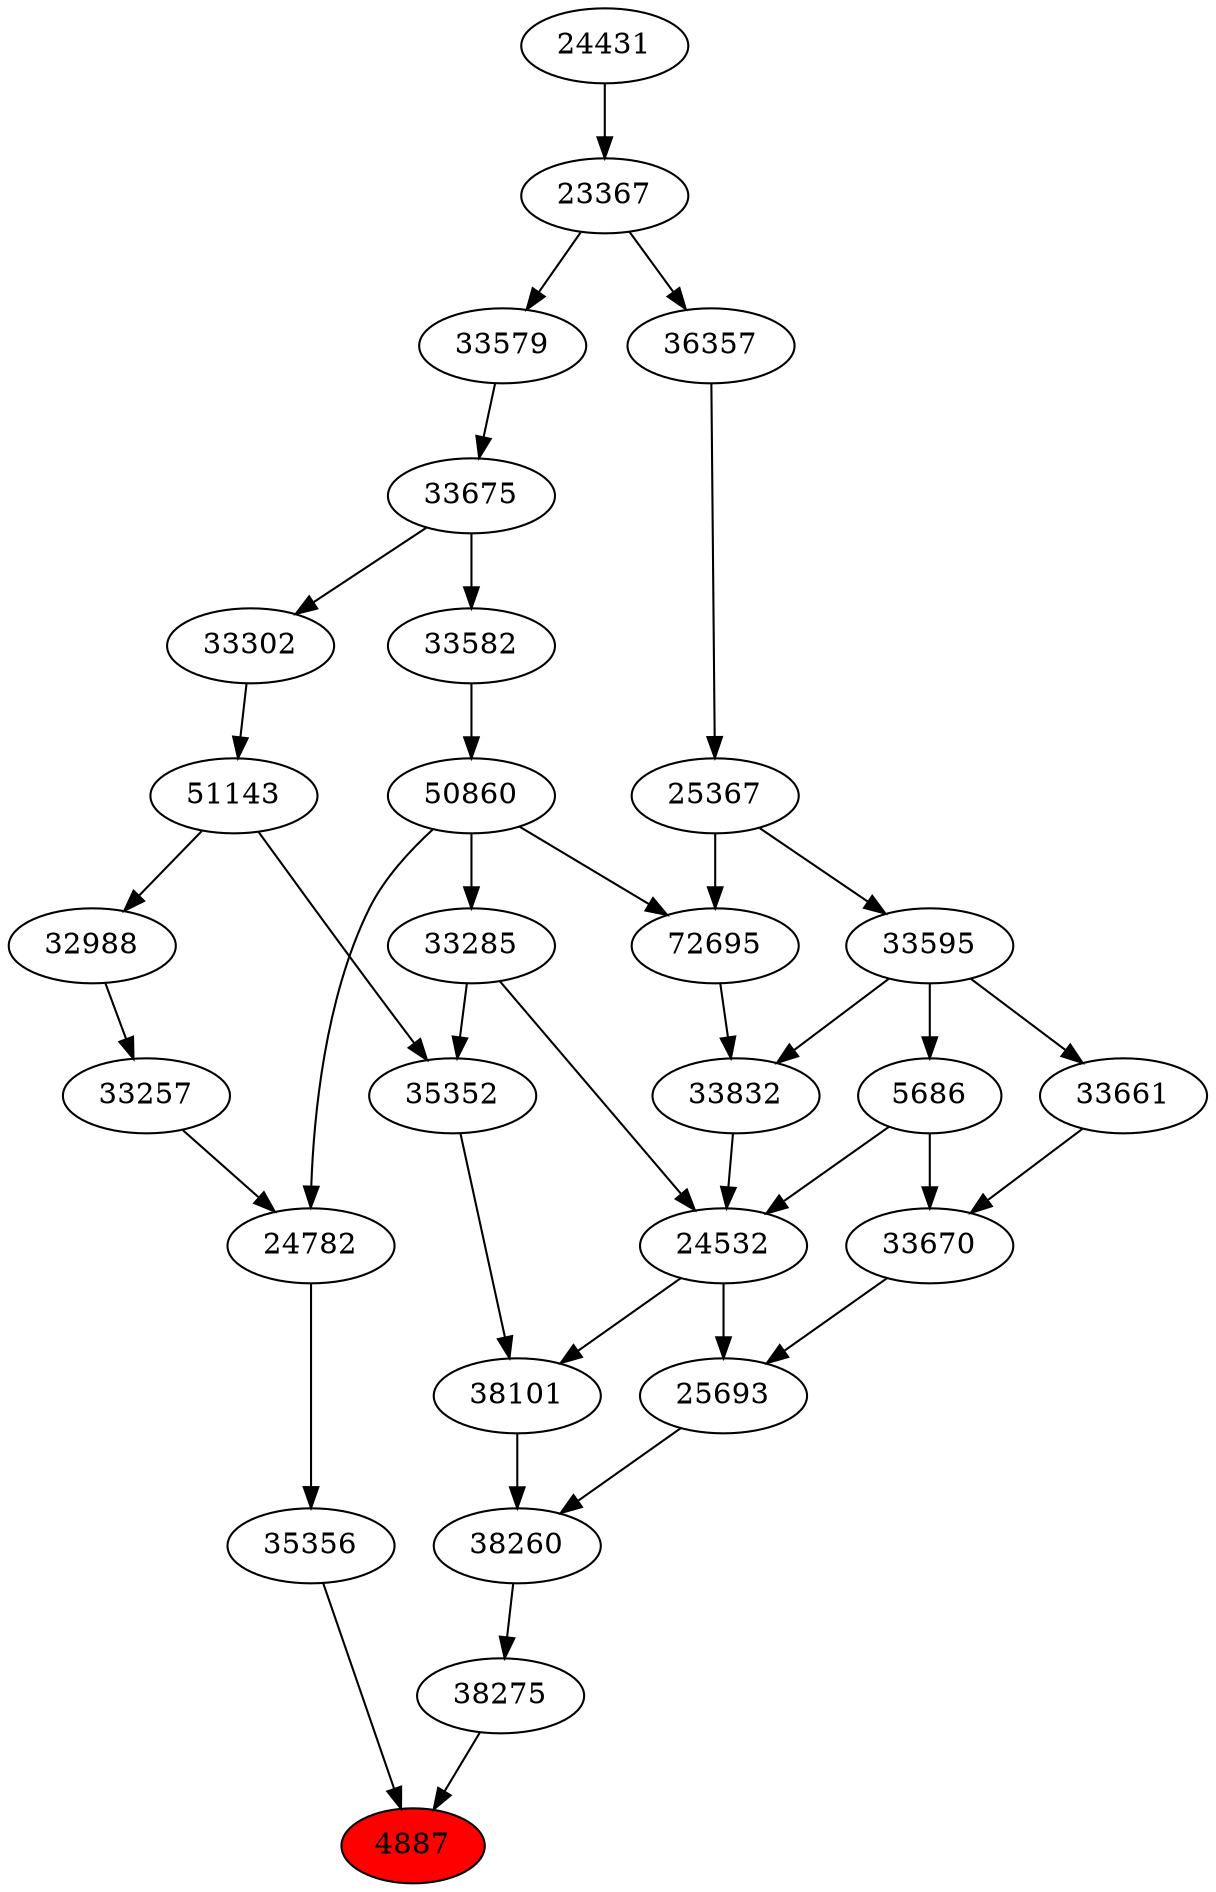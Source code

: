 strict digraph{ 
4887 [label="4887" fillcolor=red style=filled]
38275 -> 4887
35356 -> 4887
38275 [label="38275"]
38260 -> 38275
35356 [label="35356"]
24782 -> 35356
38260 [label="38260"]
38101 -> 38260
25693 -> 38260
24782 [label="24782"]
33257 -> 24782
50860 -> 24782
38101 [label="38101"]
24532 -> 38101
35352 -> 38101
25693 [label="25693"]
24532 -> 25693
33670 -> 25693
33257 [label="33257"]
32988 -> 33257
50860 [label="50860"]
33582 -> 50860
24532 [label="24532"]
33285 -> 24532
5686 -> 24532
33832 -> 24532
35352 [label="35352"]
33285 -> 35352
51143 -> 35352
33670 [label="33670"]
5686 -> 33670
33661 -> 33670
32988 [label="32988"]
51143 -> 32988
33582 [label="33582"]
33675 -> 33582
33285 [label="33285"]
50860 -> 33285
5686 [label="5686"]
33595 -> 5686
33832 [label="33832"]
72695 -> 33832
33595 -> 33832
51143 [label="51143"]
33302 -> 51143
33661 [label="33661"]
33595 -> 33661
33675 [label="33675"]
33579 -> 33675
33595 [label="33595"]
25367 -> 33595
72695 [label="72695"]
50860 -> 72695
25367 -> 72695
33302 [label="33302"]
33675 -> 33302
33579 [label="33579"]
23367 -> 33579
25367 [label="25367"]
36357 -> 25367
23367 [label="23367"]
24431 -> 23367
36357 [label="36357"]
23367 -> 36357
24431 [label="24431"]
}